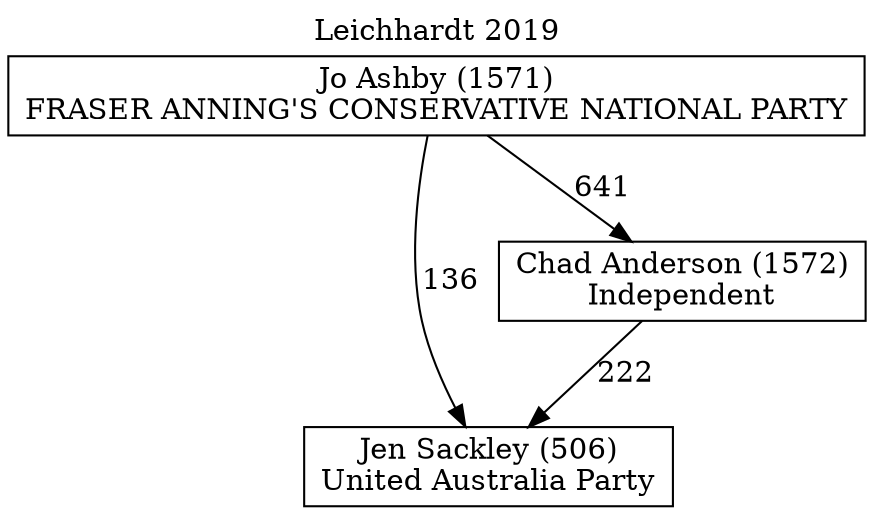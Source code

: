// House preference flow
digraph "Jen Sackley (506)_Leichhardt_2019" {
	graph [label="Leichhardt 2019" labelloc=t mclimit=10]
	node [shape=box]
	"Jen Sackley (506)" [label="Jen Sackley (506)
United Australia Party"]
	"Chad Anderson (1572)" [label="Chad Anderson (1572)
Independent"]
	"Jo Ashby (1571)" [label="Jo Ashby (1571)
FRASER ANNING'S CONSERVATIVE NATIONAL PARTY"]
	"Chad Anderson (1572)" -> "Jen Sackley (506)" [label=222]
	"Jo Ashby (1571)" -> "Chad Anderson (1572)" [label=641]
	"Jo Ashby (1571)" -> "Jen Sackley (506)" [label=136]
}
